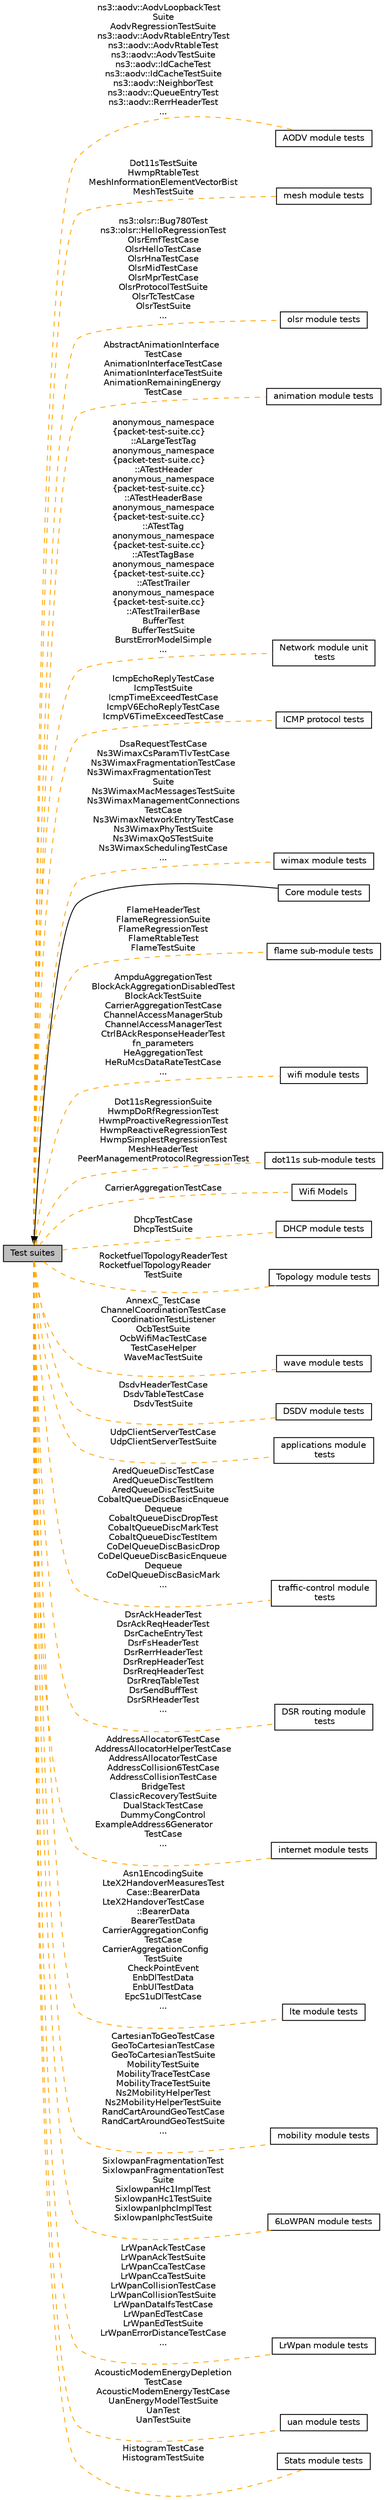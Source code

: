 digraph "Test suites"
{
  edge [fontname="Helvetica",fontsize="10",labelfontname="Helvetica",labelfontsize="10"];
  node [fontname="Helvetica",fontsize="10",shape=box];
  rankdir=LR;
  Node9 [label="AODV module tests",height=0.2,width=0.4,color="black", fillcolor="white", style="filled",URL="$group__aodv-test.html",tooltip=" "];
  Node17 [label="mesh module tests",height=0.2,width=0.4,color="black", fillcolor="white", style="filled",URL="$group__mesh-test.html",tooltip=" "];
  Node12 [label="olsr module tests",height=0.2,width=0.4,color="black", fillcolor="white", style="filled",URL="$group__olsr-test.html",tooltip=" "];
  Node3 [label="animation module tests",height=0.2,width=0.4,color="black", fillcolor="white", style="filled",URL="$group__netanim-test.html",tooltip=" "];
  Node6 [label="Network module unit\l tests",height=0.2,width=0.4,color="black", fillcolor="white", style="filled",URL="$group__network-test.html",tooltip=" "];
  Node23 [label="ICMP protocol tests",height=0.2,width=0.4,color="black", fillcolor="white", style="filled",URL="$group__icmp-test.html",tooltip=" "];
  Node18 [label="wimax module tests",height=0.2,width=0.4,color="black", fillcolor="white", style="filled",URL="$group__wimax-test.html",tooltip=" "];
  Node2 [label="Core module tests",height=0.2,width=0.4,color="black", fillcolor="white", style="filled",URL="$group__core-tests.html",tooltip="TestSuites for the Core module."];
  Node21 [label="flame sub-module tests",height=0.2,width=0.4,color="black", fillcolor="white", style="filled",URL="$group__flame-test.html",tooltip=" "];
  Node7 [label="wifi module tests",height=0.2,width=0.4,color="black", fillcolor="white", style="filled",URL="$group__wifi-test.html",tooltip=" "];
  Node16 [label="dot11s sub-module tests",height=0.2,width=0.4,color="black", fillcolor="white", style="filled",URL="$group__dot11s-test.html",tooltip=" "];
  Node13 [label="Wifi Models",height=0.2,width=0.4,color="black", fillcolor="white", style="filled",URL="$group__wifi.html",tooltip="This section documents the API of the ns-3 Wifi module."];
  Node15 [label="DHCP module tests",height=0.2,width=0.4,color="black", fillcolor="white", style="filled",URL="$group__dhcp-test.html",tooltip=" "];
  Node25 [label="Topology module tests",height=0.2,width=0.4,color="black", fillcolor="white", style="filled",URL="$group__topology-test.html",tooltip=" "];
  Node8 [label="wave module tests",height=0.2,width=0.4,color="black", fillcolor="white", style="filled",URL="$group__wave-test.html",tooltip=" "];
  Node1 [label="Test suites",height=0.2,width=0.4,color="black", fillcolor="grey75", style="filled", fontcolor="black",tooltip="All test suites."];
  Node19 [label="DSDV module tests",height=0.2,width=0.4,color="black", fillcolor="white", style="filled",URL="$group__dsdv-test.html",tooltip=" "];
  Node27 [label="applications module\l tests",height=0.2,width=0.4,color="black", fillcolor="white", style="filled",URL="$group__applications-test.html",tooltip=" "];
  Node10 [label="traffic-control module\l tests",height=0.2,width=0.4,color="black", fillcolor="white", style="filled",URL="$group__traffic-control-test.html",tooltip=" "];
  Node20 [label="DSR routing module\l tests",height=0.2,width=0.4,color="black", fillcolor="white", style="filled",URL="$group__dsr-test.html",tooltip=" "];
  Node5 [label="internet module tests",height=0.2,width=0.4,color="black", fillcolor="white", style="filled",URL="$group__internet-test.html",tooltip=" "];
  Node11 [label="lte module tests",height=0.2,width=0.4,color="black", fillcolor="white", style="filled",URL="$group__lte-test.html",tooltip=" "];
  Node14 [label="mobility module tests",height=0.2,width=0.4,color="black", fillcolor="white", style="filled",URL="$group__mobility-test.html",tooltip=" "];
  Node26 [label="6LoWPAN module tests",height=0.2,width=0.4,color="black", fillcolor="white", style="filled",URL="$group__sixlowpan-test.html",tooltip=" "];
  Node24 [label="LrWpan module tests",height=0.2,width=0.4,color="black", fillcolor="white", style="filled",URL="$group__lr-wpan-test.html",tooltip=" "];
  Node4 [label="uan module tests",height=0.2,width=0.4,color="black", fillcolor="white", style="filled",URL="$group__uan-test.html",tooltip=" "];
  Node22 [label="Stats module tests",height=0.2,width=0.4,color="black", fillcolor="white", style="filled",URL="$group__stats-test.html",tooltip=" "];
  Node1->Node2 [shape=plaintext, dir="back", style="solid"];
  Node1->Node3 [shape=plaintext, label="AbstractAnimationInterface\lTestCase\nAnimationInterfaceTestCase\nAnimationInterfaceTestSuite\nAnimationRemainingEnergy\lTestCase", color="orange", dir="none", style="dashed"];
  Node1->Node4 [shape=plaintext, label="AcousticModemEnergyDepletion\lTestCase\nAcousticModemEnergyTestCase\nUanEnergyModelTestSuite\nUanTest\nUanTestSuite", color="orange", dir="none", style="dashed"];
  Node1->Node5 [shape=plaintext, label="AddressAllocator6TestCase\nAddressAllocatorHelperTestCase\nAddressAllocatorTestCase\nAddressCollision6TestCase\nAddressCollisionTestCase\nBridgeTest\nClassicRecoveryTestSuite\nDualStackTestCase\nDummyCongControl\nExampleAddress6Generator\lTestCase\n...", color="orange", dir="none", style="dashed"];
  Node1->Node6 [shape=plaintext, label="anonymous_namespace\l\{packet-test-suite.cc\}\l::ALargeTestTag\nanonymous_namespace\l\{packet-test-suite.cc\}\l::ATestHeader\nanonymous_namespace\l\{packet-test-suite.cc\}\l::ATestHeaderBase\nanonymous_namespace\l\{packet-test-suite.cc\}\l::ATestTag\nanonymous_namespace\l\{packet-test-suite.cc\}\l::ATestTagBase\nanonymous_namespace\l\{packet-test-suite.cc\}\l::ATestTrailer\nanonymous_namespace\l\{packet-test-suite.cc\}\l::ATestTrailerBase\nBufferTest\nBufferTestSuite\nBurstErrorModelSimple\n...", color="orange", dir="none", style="dashed"];
  Node1->Node7 [shape=plaintext, label="AmpduAggregationTest\nBlockAckAggregationDisabledTest\nBlockAckTestSuite\nCarrierAggregationTestCase\nChannelAccessManagerStub\nChannelAccessManagerTest\nCtrlBAckResponseHeaderTest\nfn_parameters\nHeAggregationTest\nHeRuMcsDataRateTestCase\n...", color="orange", dir="none", style="dashed"];
  Node1->Node8 [shape=plaintext, label="AnnexC_TestCase\nChannelCoordinationTestCase\nCoordinationTestListener\nOcbTestSuite\nOcbWifiMacTestCase\nTestCaseHelper\nWaveMacTestSuite", color="orange", dir="none", style="dashed"];
  Node1->Node9 [shape=plaintext, label="ns3::aodv::AodvLoopbackTest\lSuite\nAodvRegressionTestSuite\nns3::aodv::AodvRtableEntryTest\nns3::aodv::AodvRtableTest\nns3::aodv::AodvTestSuite\nns3::aodv::IdCacheTest\nns3::aodv::IdCacheTestSuite\nns3::aodv::NeighborTest\nns3::aodv::QueueEntryTest\nns3::aodv::RerrHeaderTest\n...", color="orange", dir="none", style="dashed"];
  Node1->Node10 [shape=plaintext, label="AredQueueDiscTestCase\nAredQueueDiscTestItem\nAredQueueDiscTestSuite\nCobaltQueueDiscBasicEnqueue\lDequeue\nCobaltQueueDiscDropTest\nCobaltQueueDiscMarkTest\nCobaltQueueDiscTestItem\nCoDelQueueDiscBasicDrop\nCoDelQueueDiscBasicEnqueue\lDequeue\nCoDelQueueDiscBasicMark\n...", color="orange", dir="none", style="dashed"];
  Node1->Node11 [shape=plaintext, label="Asn1EncodingSuite\nLteX2HandoverMeasuresTest\lCase::BearerData\nLteX2HandoverTestCase\l::BearerData\nBearerTestData\nCarrierAggregationConfig\lTestCase\nCarrierAggregationConfig\lTestSuite\nCheckPointEvent\nEnbDlTestData\nEnbUlTestData\nEpcS1uDlTestCase\n...", color="orange", dir="none", style="dashed"];
  Node1->Node12 [shape=plaintext, label="ns3::olsr::Bug780Test\nns3::olsr::HelloRegressionTest\nOlsrEmfTestCase\nOlsrHelloTestCase\nOlsrHnaTestCase\nOlsrMidTestCase\nOlsrMprTestCase\nOlsrProtocolTestSuite\nOlsrTcTestCase\nOlsrTestSuite\n...", color="orange", dir="none", style="dashed"];
  Node1->Node13 [shape=plaintext, label="CarrierAggregationTestCase", color="orange", dir="none", style="dashed"];
  Node1->Node14 [shape=plaintext, label="CartesianToGeoTestCase\nGeoToCartesianTestCase\nGeoToCartesianTestSuite\nMobilityTestSuite\nMobilityTraceTestCase\nMobilityTraceTestSuite\nNs2MobilityHelperTest\nNs2MobilityHelperTestSuite\nRandCartAroundGeoTestCase\nRandCartAroundGeoTestSuite\n...", color="orange", dir="none", style="dashed"];
  Node1->Node15 [shape=plaintext, label="DhcpTestCase\nDhcpTestSuite", color="orange", dir="none", style="dashed"];
  Node1->Node16 [shape=plaintext, label="Dot11sRegressionSuite\nHwmpDoRfRegressionTest\nHwmpProactiveRegressionTest\nHwmpReactiveRegressionTest\nHwmpSimplestRegressionTest\nMeshHeaderTest\nPeerManagementProtocolRegressionTest", color="orange", dir="none", style="dashed"];
  Node1->Node17 [shape=plaintext, label="Dot11sTestSuite\nHwmpRtableTest\nMeshInformationElementVectorBist\nMeshTestSuite", color="orange", dir="none", style="dashed"];
  Node1->Node18 [shape=plaintext, label="DsaRequestTestCase\nNs3WimaxCsParamTlvTestCase\nNs3WimaxFragmentationTestCase\nNs3WimaxFragmentationTest\lSuite\nNs3WimaxMacMessagesTestSuite\nNs3WimaxManagementConnections\lTestCase\nNs3WimaxNetworkEntryTestCase\nNs3WimaxPhyTestSuite\nNs3WimaxQoSTestSuite\nNs3WimaxSchedulingTestCase\n...", color="orange", dir="none", style="dashed"];
  Node1->Node19 [shape=plaintext, label="DsdvHeaderTestCase\nDsdvTableTestCase\nDsdvTestSuite", color="orange", dir="none", style="dashed"];
  Node1->Node20 [shape=plaintext, label="DsrAckHeaderTest\nDsrAckReqHeaderTest\nDsrCacheEntryTest\nDsrFsHeaderTest\nDsrRerrHeaderTest\nDsrRrepHeaderTest\nDsrRreqHeaderTest\nDsrRreqTableTest\nDsrSendBuffTest\nDsrSRHeaderTest\n...", color="orange", dir="none", style="dashed"];
  Node1->Node21 [shape=plaintext, label="FlameHeaderTest\nFlameRegressionSuite\nFlameRegressionTest\nFlameRtableTest\nFlameTestSuite", color="orange", dir="none", style="dashed"];
  Node1->Node22 [shape=plaintext, label="HistogramTestCase\nHistogramTestSuite", color="orange", dir="none", style="dashed"];
  Node1->Node23 [shape=plaintext, label="IcmpEchoReplyTestCase\nIcmpTestSuite\nIcmpTimeExceedTestCase\nIcmpV6EchoReplyTestCase\nIcmpV6TimeExceedTestCase", color="orange", dir="none", style="dashed"];
  Node1->Node24 [shape=plaintext, label="LrWpanAckTestCase\nLrWpanAckTestSuite\nLrWpanCcaTestCase\nLrWpanCcaTestSuite\nLrWpanCollisionTestCase\nLrWpanCollisionTestSuite\nLrWpanDataIfsTestCase\nLrWpanEdTestCase\nLrWpanEdTestSuite\nLrWpanErrorDistanceTestCase\n...", color="orange", dir="none", style="dashed"];
  Node1->Node25 [shape=plaintext, label="RocketfuelTopologyReaderTest\nRocketfuelTopologyReader\lTestSuite", color="orange", dir="none", style="dashed"];
  Node1->Node26 [shape=plaintext, label="SixlowpanFragmentationTest\nSixlowpanFragmentationTest\lSuite\nSixlowpanHc1ImplTest\nSixlowpanHc1TestSuite\nSixlowpanIphcImplTest\nSixlowpanIphcTestSuite", color="orange", dir="none", style="dashed"];
  Node1->Node27 [shape=plaintext, label="UdpClientServerTestCase\nUdpClientServerTestSuite", color="orange", dir="none", style="dashed"];
}
